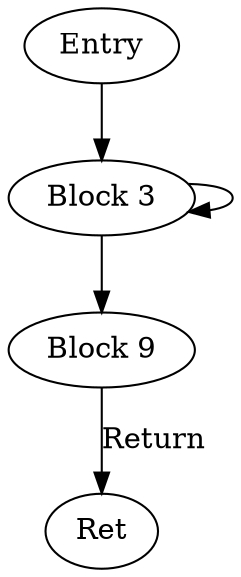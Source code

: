 digraph CFG {
    // Nodes
    Entry [label="Entry"]
    Block3 [label="Block 3"]
    Block9 [label="Block 9"]
    
    // Edges
    Entry -> Block3
    Block3 -> Block3
    Block3 -> Block9
    Block9 -> Ret [label="Return"]
}